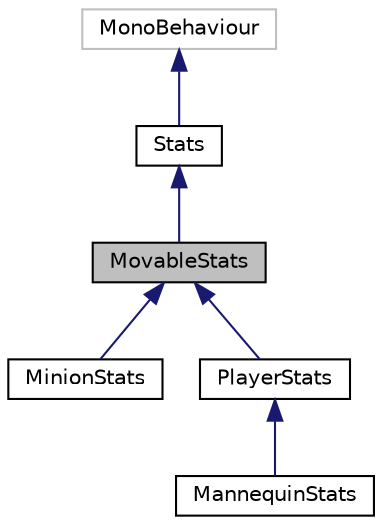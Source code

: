 digraph "MovableStats"
{
 // INTERACTIVE_SVG=YES
 // LATEX_PDF_SIZE
  bgcolor="transparent";
  edge [fontname="Helvetica",fontsize="10",labelfontname="Helvetica",labelfontsize="10"];
  node [fontname="Helvetica",fontsize="10",shape=record];
  Node1 [label="MovableStats",height=0.2,width=0.4,color="black", fillcolor="grey75", style="filled", fontcolor="black",tooltip=" "];
  Node2 -> Node1 [dir="back",color="midnightblue",fontsize="10",style="solid",fontname="Helvetica"];
  Node2 [label="Stats",height=0.2,width=0.4,color="black",URL="$class_stats.html",tooltip=" "];
  Node3 -> Node2 [dir="back",color="midnightblue",fontsize="10",style="solid",fontname="Helvetica"];
  Node3 [label="MonoBehaviour",height=0.2,width=0.4,color="grey75",tooltip=" "];
  Node1 -> Node4 [dir="back",color="midnightblue",fontsize="10",style="solid",fontname="Helvetica"];
  Node4 [label="MinionStats",height=0.2,width=0.4,color="black",URL="$class_minion_stats.html",tooltip="Minion Stats is the main class that controls all the Minion Statistics for every Minion entity within..."];
  Node1 -> Node5 [dir="back",color="midnightblue",fontsize="10",style="solid",fontname="Helvetica"];
  Node5 [label="PlayerStats",height=0.2,width=0.4,color="black",URL="$class_player_stats.html",tooltip="Player Stats is the main class that controls all the Player Statistics in all time in the game execut..."];
  Node5 -> Node6 [dir="back",color="midnightblue",fontsize="10",style="solid",fontname="Helvetica"];
  Node6 [label="MannequinStats",height=0.2,width=0.4,color="black",URL="$class_mannequin_stats.html",tooltip=" "];
}
